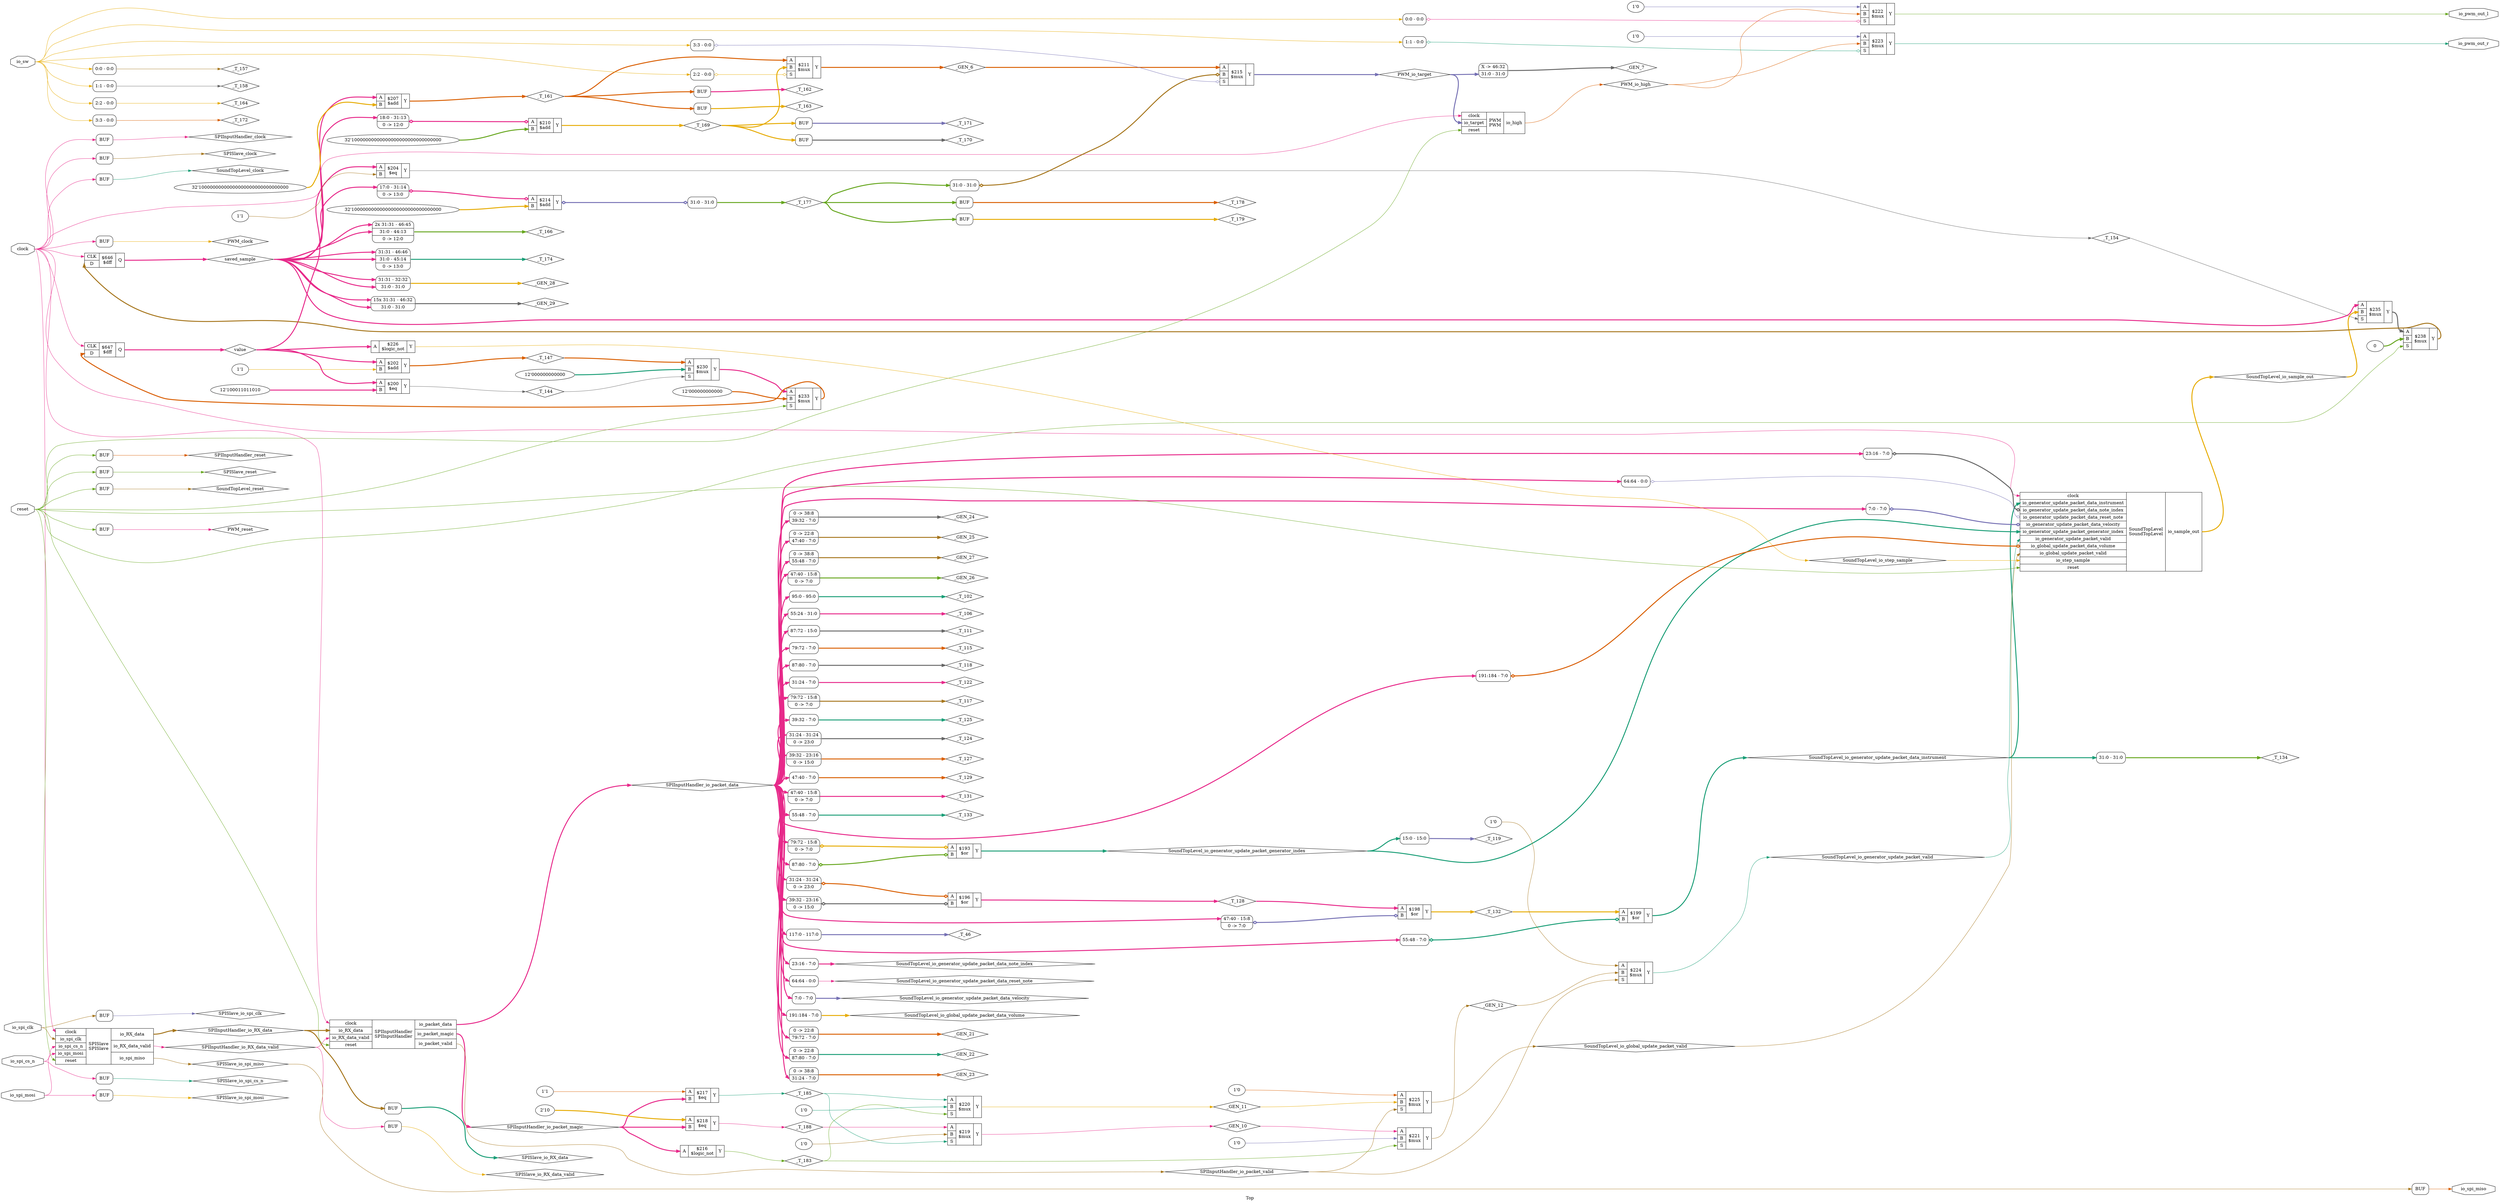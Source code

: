 digraph "Top" {
label="Top";
rankdir="LR";
remincross=true;
n5 [ shape=diamond, label="PWM_clock", color="black", fontcolor="black" ];
n6 [ shape=diamond, label="PWM_io_high", color="black", fontcolor="black" ];
n7 [ shape=diamond, label="PWM_io_target", color="black", fontcolor="black" ];
n8 [ shape=diamond, label="PWM_reset", color="black", fontcolor="black" ];
n9 [ shape=diamond, label="SPIInputHandler_clock", color="black", fontcolor="black" ];
n10 [ shape=diamond, label="SPIInputHandler_io_RX_data", color="black", fontcolor="black" ];
n11 [ shape=diamond, label="SPIInputHandler_io_RX_data_valid", color="black", fontcolor="black" ];
n12 [ shape=diamond, label="SPIInputHandler_io_packet_data", color="black", fontcolor="black" ];
n13 [ shape=diamond, label="SPIInputHandler_io_packet_magic", color="black", fontcolor="black" ];
n14 [ shape=diamond, label="SPIInputHandler_io_packet_valid", color="black", fontcolor="black" ];
n15 [ shape=diamond, label="SPIInputHandler_reset", color="black", fontcolor="black" ];
n16 [ shape=diamond, label="SPISlave_clock", color="black", fontcolor="black" ];
n17 [ shape=diamond, label="SPISlave_io_RX_data", color="black", fontcolor="black" ];
n18 [ shape=diamond, label="SPISlave_io_RX_data_valid", color="black", fontcolor="black" ];
n19 [ shape=diamond, label="SPISlave_io_spi_clk", color="black", fontcolor="black" ];
n20 [ shape=diamond, label="SPISlave_io_spi_cs_n", color="black", fontcolor="black" ];
n21 [ shape=diamond, label="SPISlave_io_spi_miso", color="black", fontcolor="black" ];
n22 [ shape=diamond, label="SPISlave_io_spi_mosi", color="black", fontcolor="black" ];
n23 [ shape=diamond, label="SPISlave_reset", color="black", fontcolor="black" ];
n24 [ shape=diamond, label="SoundTopLevel_clock", color="black", fontcolor="black" ];
n25 [ shape=diamond, label="SoundTopLevel_io_generator_update_packet_data_instrument", color="black", fontcolor="black" ];
n26 [ shape=diamond, label="SoundTopLevel_io_generator_update_packet_data_note_index", color="black", fontcolor="black" ];
n27 [ shape=diamond, label="SoundTopLevel_io_generator_update_packet_data_reset_note", color="black", fontcolor="black" ];
n28 [ shape=diamond, label="SoundTopLevel_io_generator_update_packet_data_velocity", color="black", fontcolor="black" ];
n29 [ shape=diamond, label="SoundTopLevel_io_generator_update_packet_generator_index", color="black", fontcolor="black" ];
n30 [ shape=diamond, label="SoundTopLevel_io_generator_update_packet_valid", color="black", fontcolor="black" ];
n31 [ shape=diamond, label="SoundTopLevel_io_global_update_packet_data_volume", color="black", fontcolor="black" ];
n32 [ shape=diamond, label="SoundTopLevel_io_global_update_packet_valid", color="black", fontcolor="black" ];
n33 [ shape=diamond, label="SoundTopLevel_io_sample_out", color="black", fontcolor="black" ];
n34 [ shape=diamond, label="SoundTopLevel_io_step_sample", color="black", fontcolor="black" ];
n35 [ shape=diamond, label="SoundTopLevel_reset", color="black", fontcolor="black" ];
n36 [ shape=diamond, label="_GEN_10", color="black", fontcolor="black" ];
n37 [ shape=diamond, label="_GEN_11", color="black", fontcolor="black" ];
n38 [ shape=diamond, label="_GEN_12", color="black", fontcolor="black" ];
n39 [ shape=diamond, label="_GEN_21", color="black", fontcolor="black" ];
n40 [ shape=diamond, label="_GEN_22", color="black", fontcolor="black" ];
n41 [ shape=diamond, label="_GEN_23", color="black", fontcolor="black" ];
n42 [ shape=diamond, label="_GEN_24", color="black", fontcolor="black" ];
n43 [ shape=diamond, label="_GEN_25", color="black", fontcolor="black" ];
n44 [ shape=diamond, label="_GEN_26", color="black", fontcolor="black" ];
n45 [ shape=diamond, label="_GEN_27", color="black", fontcolor="black" ];
n46 [ shape=diamond, label="_GEN_28", color="black", fontcolor="black" ];
n47 [ shape=diamond, label="_GEN_29", color="black", fontcolor="black" ];
n48 [ shape=diamond, label="_GEN_6", color="black", fontcolor="black" ];
n49 [ shape=diamond, label="_GEN_7", color="black", fontcolor="black" ];
n50 [ shape=diamond, label="_T_102", color="black", fontcolor="black" ];
n51 [ shape=diamond, label="_T_106", color="black", fontcolor="black" ];
n52 [ shape=diamond, label="_T_111", color="black", fontcolor="black" ];
n53 [ shape=diamond, label="_T_115", color="black", fontcolor="black" ];
n54 [ shape=diamond, label="_T_117", color="black", fontcolor="black" ];
n55 [ shape=diamond, label="_T_118", color="black", fontcolor="black" ];
n56 [ shape=diamond, label="_T_119", color="black", fontcolor="black" ];
n57 [ shape=diamond, label="_T_122", color="black", fontcolor="black" ];
n58 [ shape=diamond, label="_T_124", color="black", fontcolor="black" ];
n59 [ shape=diamond, label="_T_125", color="black", fontcolor="black" ];
n60 [ shape=diamond, label="_T_127", color="black", fontcolor="black" ];
n61 [ shape=diamond, label="_T_128", color="black", fontcolor="black" ];
n62 [ shape=diamond, label="_T_129", color="black", fontcolor="black" ];
n63 [ shape=diamond, label="_T_131", color="black", fontcolor="black" ];
n64 [ shape=diamond, label="_T_132", color="black", fontcolor="black" ];
n65 [ shape=diamond, label="_T_133", color="black", fontcolor="black" ];
n66 [ shape=diamond, label="_T_134", color="black", fontcolor="black" ];
n67 [ shape=diamond, label="_T_144", color="black", fontcolor="black" ];
n68 [ shape=diamond, label="_T_147", color="black", fontcolor="black" ];
n69 [ shape=diamond, label="_T_154", color="black", fontcolor="black" ];
n70 [ shape=diamond, label="_T_157", color="black", fontcolor="black" ];
n71 [ shape=diamond, label="_T_158", color="black", fontcolor="black" ];
n72 [ shape=diamond, label="_T_161", color="black", fontcolor="black" ];
n73 [ shape=diamond, label="_T_162", color="black", fontcolor="black" ];
n74 [ shape=diamond, label="_T_163", color="black", fontcolor="black" ];
n75 [ shape=diamond, label="_T_164", color="black", fontcolor="black" ];
n76 [ shape=diamond, label="_T_166", color="black", fontcolor="black" ];
n77 [ shape=diamond, label="_T_169", color="black", fontcolor="black" ];
n78 [ shape=diamond, label="_T_170", color="black", fontcolor="black" ];
n79 [ shape=diamond, label="_T_171", color="black", fontcolor="black" ];
n80 [ shape=diamond, label="_T_172", color="black", fontcolor="black" ];
n81 [ shape=diamond, label="_T_174", color="black", fontcolor="black" ];
n82 [ shape=diamond, label="_T_177", color="black", fontcolor="black" ];
n83 [ shape=diamond, label="_T_178", color="black", fontcolor="black" ];
n84 [ shape=diamond, label="_T_179", color="black", fontcolor="black" ];
n85 [ shape=diamond, label="_T_183", color="black", fontcolor="black" ];
n86 [ shape=diamond, label="_T_185", color="black", fontcolor="black" ];
n87 [ shape=diamond, label="_T_188", color="black", fontcolor="black" ];
n88 [ shape=diamond, label="_T_46", color="black", fontcolor="black" ];
n89 [ shape=octagon, label="clock", color="black", fontcolor="black" ];
n90 [ shape=octagon, label="io_pwm_out_l", color="black", fontcolor="black" ];
n91 [ shape=octagon, label="io_pwm_out_r", color="black", fontcolor="black" ];
n92 [ shape=octagon, label="io_spi_clk", color="black", fontcolor="black" ];
n93 [ shape=octagon, label="io_spi_cs_n", color="black", fontcolor="black" ];
n94 [ shape=octagon, label="io_spi_miso", color="black", fontcolor="black" ];
n95 [ shape=octagon, label="io_spi_mosi", color="black", fontcolor="black" ];
n96 [ shape=octagon, label="io_sw", color="black", fontcolor="black" ];
n97 [ shape=octagon, label="reset", color="black", fontcolor="black" ];
n98 [ shape=diamond, label="saved_sample", color="black", fontcolor="black" ];
n99 [ shape=diamond, label="value", color="black", fontcolor="black" ];
{ rank="source"; n89; n92; n93; n95; n96; n97;}
{ rank="sink"; n90; n91; n94;}
v0 [ label="1'1" ];
c103 [ shape=record, label="{{<p100> A|<p101> B}|$202\n$add|{<p102> Y}}" ];
v1 [ label="32'10000000000000000000000000000000" ];
c104 [ shape=record, label="{{<p100> A|<p101> B}|$207\n$add|{<p102> Y}}" ];
v3 [ label="32'10000000000000000000000000000000" ];
c105 [ shape=record, label="{{<p100> A|<p101> B}|$210\n$add|{<p102> Y}}" ];
x2 [ shape=record, style=rounded, label="<s1> 18:0 - 31:13 |0 -&gt; 12:0 " ];
x2:e -> c105:p100:w [arrowhead=odiamond, arrowtail=odiamond, dir=both, colorscheme="dark28", color="4", fontcolor="4", style="setlinewidth(3)", label=""];
v5 [ label="32'10000000000000000000000000000000" ];
c106 [ shape=record, label="{{<p100> A|<p101> B}|$214\n$add|{<p102> Y}}" ];
x4 [ shape=record, style=rounded, label="<s1> 17:0 - 31:14 |0 -&gt; 13:0 " ];
x4:e -> c106:p100:w [arrowhead=odiamond, arrowtail=odiamond, dir=both, colorscheme="dark28", color="4", fontcolor="4", style="setlinewidth(3)", label=""];
x6 [ shape=record, style=rounded, label="<s0> 31:0 - 31:0 " ];
c106:p102:e -> x6:w [arrowhead=odiamond, arrowtail=odiamond, dir=both, colorscheme="dark28", color="3", fontcolor="3", style="setlinewidth(3)", label=""];
v7 [ label="12'100011011010" ];
c107 [ shape=record, label="{{<p100> A|<p101> B}|$200\n$eq|{<p102> Y}}" ];
v8 [ label="1'1" ];
c108 [ shape=record, label="{{<p100> A|<p101> B}|$204\n$eq|{<p102> Y}}" ];
c109 [ shape=record, label="{{<p100> A}|$216\n$logic_not|{<p102> Y}}" ];
v9 [ label="1'1" ];
c110 [ shape=record, label="{{<p100> A|<p101> B}|$217\n$eq|{<p102> Y}}" ];
v10 [ label="2'10" ];
c111 [ shape=record, label="{{<p100> A|<p101> B}|$218\n$eq|{<p102> Y}}" ];
c112 [ shape=record, label="{{<p100> A}|$226\n$logic_not|{<p102> Y}}" ];
c113 [ shape=record, label="{{<p100> A|<p101> B}|$193\n$or|{<p102> Y}}" ];
x11 [ shape=record, style=rounded, label="<s1> 79:72 - 15:8 |0 -&gt; 7:0 " ];
x11:e -> c113:p100:w [arrowhead=odiamond, arrowtail=odiamond, dir=both, colorscheme="dark28", color="6", fontcolor="6", style="setlinewidth(3)", label=""];
x12 [ shape=record, style=rounded, label="<s0> 87:80 - 7:0 " ];
x12:e -> c113:p101:w [arrowhead=odiamond, arrowtail=odiamond, dir=both, colorscheme="dark28", color="5", fontcolor="5", style="setlinewidth(3)", label=""];
c114 [ shape=record, label="{{<p100> A|<p101> B}|$196\n$or|{<p102> Y}}" ];
x13 [ shape=record, style=rounded, label="<s1> 31:24 - 31:24 |0 -&gt; 23:0 " ];
x13:e -> c114:p100:w [arrowhead=odiamond, arrowtail=odiamond, dir=both, colorscheme="dark28", color="2", fontcolor="2", style="setlinewidth(3)", label=""];
x14 [ shape=record, style=rounded, label="<s1> 39:32 - 23:16 |0 -&gt; 15:0 " ];
x14:e -> c114:p101:w [arrowhead=odiamond, arrowtail=odiamond, dir=both, colorscheme="dark28", color="8", fontcolor="8", style="setlinewidth(3)", label=""];
c115 [ shape=record, label="{{<p100> A|<p101> B}|$198\n$or|{<p102> Y}}" ];
x15 [ shape=record, style=rounded, label="<s1> 47:40 - 15:8 |0 -&gt; 7:0 " ];
x15:e -> c115:p101:w [arrowhead=odiamond, arrowtail=odiamond, dir=both, colorscheme="dark28", color="3", fontcolor="3", style="setlinewidth(3)", label=""];
c116 [ shape=record, label="{{<p100> A|<p101> B}|$199\n$or|{<p102> Y}}" ];
x16 [ shape=record, style=rounded, label="<s0> 55:48 - 7:0 " ];
x16:e -> c116:p101:w [arrowhead=odiamond, arrowtail=odiamond, dir=both, colorscheme="dark28", color="1", fontcolor="1", style="setlinewidth(3)", label=""];
c120 [ shape=record, label="{{<p117> CLK|<p118> D}|$646\n$dff|{<p119> Q}}" ];
c121 [ shape=record, label="{{<p117> CLK|<p118> D}|$647\n$dff|{<p119> Q}}" ];
v17 [ label="12'000000000000" ];
c123 [ shape=record, label="{{<p100> A|<p101> B|<p122> S}|$230\n$mux|{<p102> Y}}" ];
v18 [ label="12'000000000000" ];
c124 [ shape=record, label="{{<p100> A|<p101> B|<p122> S}|$233\n$mux|{<p102> Y}}" ];
c125 [ shape=record, label="{{<p100> A|<p101> B|<p122> S}|$235\n$mux|{<p102> Y}}" ];
v19 [ label="0" ];
c126 [ shape=record, label="{{<p100> A|<p101> B|<p122> S}|$238\n$mux|{<p102> Y}}" ];
c127 [ shape=record, label="{{<p100> A|<p101> B|<p122> S}|$211\n$mux|{<p102> Y}}" ];
x20 [ shape=record, style=rounded, label="<s0> 2:2 - 0:0 " ];
x20:e -> c127:p122:w [arrowhead=odiamond, arrowtail=odiamond, dir=both, colorscheme="dark28", color="6", fontcolor="6", label=""];
c128 [ shape=record, label="{{<p100> A|<p101> B|<p122> S}|$215\n$mux|{<p102> Y}}" ];
x21 [ shape=record, style=rounded, label="<s0> 31:0 - 31:0 " ];
x21:e -> c128:p101:w [arrowhead=odiamond, arrowtail=odiamond, dir=both, colorscheme="dark28", color="7", fontcolor="7", style="setlinewidth(3)", label=""];
x22 [ shape=record, style=rounded, label="<s0> 3:3 - 0:0 " ];
x22:e -> c128:p122:w [arrowhead=odiamond, arrowtail=odiamond, dir=both, colorscheme="dark28", color="3", fontcolor="3", label=""];
v23 [ label="1'0" ];
c129 [ shape=record, label="{{<p100> A|<p101> B|<p122> S}|$219\n$mux|{<p102> Y}}" ];
v24 [ label="1'0" ];
c130 [ shape=record, label="{{<p100> A|<p101> B|<p122> S}|$220\n$mux|{<p102> Y}}" ];
v25 [ label="1'0" ];
c131 [ shape=record, label="{{<p100> A|<p101> B|<p122> S}|$221\n$mux|{<p102> Y}}" ];
v26 [ label="1'0" ];
c132 [ shape=record, label="{{<p100> A|<p101> B|<p122> S}|$222\n$mux|{<p102> Y}}" ];
x27 [ shape=record, style=rounded, label="<s0> 0:0 - 0:0 " ];
x27:e -> c132:p122:w [arrowhead=odiamond, arrowtail=odiamond, dir=both, colorscheme="dark28", color="4", fontcolor="4", label=""];
v28 [ label="1'0" ];
c133 [ shape=record, label="{{<p100> A|<p101> B|<p122> S}|$223\n$mux|{<p102> Y}}" ];
x29 [ shape=record, style=rounded, label="<s0> 1:1 - 0:0 " ];
x29:e -> c133:p122:w [arrowhead=odiamond, arrowtail=odiamond, dir=both, colorscheme="dark28", color="1", fontcolor="1", label=""];
v30 [ label="1'0" ];
c134 [ shape=record, label="{{<p100> A|<p101> B|<p122> S}|$224\n$mux|{<p102> Y}}" ];
v31 [ label="1'0" ];
c135 [ shape=record, label="{{<p100> A|<p101> B|<p122> S}|$225\n$mux|{<p102> Y}}" ];
c138 [ shape=record, label="{{<p89> clock|<p136> io_target|<p97> reset}|PWM\nPWM|{<p137> io_high}}" ];
c144 [ shape=record, label="{{<p89> clock|<p139> io_RX_data|<p140> io_RX_data_valid|<p97> reset}|SPIInputHandler\nSPIInputHandler|{<p141> io_packet_data|<p142> io_packet_magic|<p143> io_packet_valid}}" ];
c145 [ shape=record, label="{{<p89> clock|<p92> io_spi_clk|<p93> io_spi_cs_n|<p95> io_spi_mosi|<p97> reset}|SPISlave\nSPISlave|{<p139> io_RX_data|<p140> io_RX_data_valid|<p94> io_spi_miso}}" ];
c156 [ shape=record, label="{{<p89> clock|<p146> io_generator_update_packet_data_instrument|<p147> io_generator_update_packet_data_note_index|<p148> io_generator_update_packet_data_reset_note|<p149> io_generator_update_packet_data_velocity|<p150> io_generator_update_packet_generator_index|<p151> io_generator_update_packet_valid|<p152> io_global_update_packet_data_volume|<p153> io_global_update_packet_valid|<p154> io_step_sample|<p97> reset}|SoundTopLevel\nSoundTopLevel|{<p155> io_sample_out}}" ];
x32 [ shape=record, style=rounded, label="<s0> 23:16 - 7:0 " ];
x32:e -> c156:p147:w [arrowhead=odiamond, arrowtail=odiamond, dir=both, colorscheme="dark28", color="8", fontcolor="8", style="setlinewidth(3)", label=""];
x33 [ shape=record, style=rounded, label="<s0> 64:64 - 0:0 " ];
x33:e -> c156:p148:w [arrowhead=odiamond, arrowtail=odiamond, dir=both, colorscheme="dark28", color="3", fontcolor="3", label=""];
x34 [ shape=record, style=rounded, label="<s0> 7:0 - 7:0 " ];
x34:e -> c156:p149:w [arrowhead=odiamond, arrowtail=odiamond, dir=both, colorscheme="dark28", color="3", fontcolor="3", style="setlinewidth(3)", label=""];
x35 [ shape=record, style=rounded, label="<s0> 191:184 - 7:0 " ];
x35:e -> c156:p152:w [arrowhead=odiamond, arrowtail=odiamond, dir=both, colorscheme="dark28", color="2", fontcolor="2", style="setlinewidth(3)", label=""];
x36 [ shape=record, style=rounded, label="<s0> 117:0 - 117:0 " ];
x37 [shape=box, style=rounded, label="BUF"];
x38 [shape=box, style=rounded, label="BUF"];
x39 [shape=box, style=rounded, label="BUF"];
x40 [shape=box, style=rounded, label="BUF"];
x41 [shape=box, style=rounded, label="BUF"];
x42 [shape=box, style=rounded, label="BUF"];
x43 [shape=box, style=rounded, label="BUF"];
x44 [shape=box, style=rounded, label="BUF"];
x45 [shape=box, style=rounded, label="BUF"];
x46 [shape=box, style=rounded, label="BUF"];
x47 [shape=box, style=rounded, label="BUF"];
x48 [shape=box, style=rounded, label="BUF"];
x49 [ shape=record, style=rounded, label="<s0> 23:16 - 7:0 " ];
x50 [ shape=record, style=rounded, label="<s0> 64:64 - 0:0 " ];
x51 [ shape=record, style=rounded, label="<s0> 7:0 - 7:0 " ];
x52 [ shape=record, style=rounded, label="<s0> 191:184 - 7:0 " ];
x53 [shape=box, style=rounded, label="BUF"];
x54 [ shape=record, style=rounded, label="0 -&gt; 22:8 |<s0> 79:72 - 7:0 " ];
x55 [ shape=record, style=rounded, label="0 -&gt; 22:8 |<s0> 87:80 - 7:0 " ];
x56 [ shape=record, style=rounded, label="0 -&gt; 38:8 |<s0> 31:24 - 7:0 " ];
x57 [ shape=record, style=rounded, label="0 -&gt; 38:8 |<s0> 39:32 - 7:0 " ];
x58 [ shape=record, style=rounded, label="0 -&gt; 22:8 |<s0> 47:40 - 7:0 " ];
x59 [ shape=record, style=rounded, label="0 -&gt; 38:8 |<s0> 55:48 - 7:0 " ];
x60 [ shape=record, style=rounded, label="<s1> 31:31 - 32:32 |<s0> 31:0 - 31:0 " ];
x61 [ shape=record, style=rounded, label="<s15> 15x 31:31 - 46:32 |<s0> 31:0 - 31:0 " ];
x62 [ shape=record, style=rounded, label="<s1> 47:40 - 15:8 |0 -&gt; 7:0 " ];
x63 [ shape=record, style=rounded, label="X -&gt; 46:32 |<s0> 31:0 - 31:0 " ];
x64 [ shape=record, style=rounded, label="<s0> 95:0 - 95:0 " ];
x65 [ shape=record, style=rounded, label="<s0> 55:24 - 31:0 " ];
x66 [ shape=record, style=rounded, label="<s0> 87:72 - 15:0 " ];
x67 [ shape=record, style=rounded, label="<s0> 79:72 - 7:0 " ];
x68 [ shape=record, style=rounded, label="<s0> 87:80 - 7:0 " ];
x69 [ shape=record, style=rounded, label="<s0> 15:0 - 15:0 " ];
x70 [ shape=record, style=rounded, label="<s0> 31:24 - 7:0 " ];
x71 [ shape=record, style=rounded, label="<s1> 79:72 - 15:8 |0 -&gt; 7:0 " ];
x72 [ shape=record, style=rounded, label="<s0> 39:32 - 7:0 " ];
x73 [ shape=record, style=rounded, label="<s1> 31:24 - 31:24 |0 -&gt; 23:0 " ];
x74 [ shape=record, style=rounded, label="<s1> 39:32 - 23:16 |0 -&gt; 15:0 " ];
x75 [ shape=record, style=rounded, label="<s0> 47:40 - 7:0 " ];
x76 [ shape=record, style=rounded, label="<s1> 47:40 - 15:8 |0 -&gt; 7:0 " ];
x77 [ shape=record, style=rounded, label="<s0> 55:48 - 7:0 " ];
x78 [ shape=record, style=rounded, label="<s0> 31:0 - 31:0 " ];
x79 [ shape=record, style=rounded, label="<s0> 0:0 - 0:0 " ];
x80 [ shape=record, style=rounded, label="<s0> 1:1 - 0:0 " ];
x81 [shape=box, style=rounded, label="BUF"];
x82 [ shape=record, style=rounded, label="<s0> 2:2 - 0:0 " ];
x83 [ shape=record, style=rounded, label="<s3> 2x 31:31 - 46:45 |<s1> 31:0 - 44:13 |0 -&gt; 12:0 " ];
x84 [shape=box, style=rounded, label="BUF"];
x85 [shape=box, style=rounded, label="BUF"];
x86 [ shape=record, style=rounded, label="<s0> 3:3 - 0:0 " ];
x87 [ shape=record, style=rounded, label="<s2> 31:31 - 46:46 |<s1> 31:0 - 45:14 |0 -&gt; 13:0 " ];
x88 [shape=box, style=rounded, label="BUF"];
x89 [shape=box, style=rounded, label="BUF"];
x90 [shape=box, style=rounded, label="BUF"];
x91 [shape=box, style=rounded, label="BUF"];
c126:p102:e -> c120:p118:w [colorscheme="dark28", color="7", fontcolor="7", style="setlinewidth(3)", label=""];
c145:p139:e -> n10:w [colorscheme="dark28", color="7", fontcolor="7", style="setlinewidth(3)", label=""];
n10:e -> c144:p139:w [colorscheme="dark28", color="7", fontcolor="7", style="setlinewidth(3)", label=""];
n10:e -> x42:w:w [colorscheme="dark28", color="7", fontcolor="7", style="setlinewidth(3)", label=""];
c145:p140:e -> n11:w [colorscheme="dark28", color="4", fontcolor="4", label=""];
n11:e -> c144:p140:w [colorscheme="dark28", color="4", fontcolor="4", label=""];
n11:e -> x43:w:w [colorscheme="dark28", color="4", fontcolor="4", label=""];
c144:p141:e -> n12:w [colorscheme="dark28", color="4", fontcolor="4", style="setlinewidth(3)", label=""];
n12:e -> x11:s1:w [colorscheme="dark28", color="4", fontcolor="4", style="setlinewidth(3)", label=""];
n12:e -> x12:s0:w [colorscheme="dark28", color="4", fontcolor="4", style="setlinewidth(3)", label=""];
n12:e -> x13:s1:w [colorscheme="dark28", color="4", fontcolor="4", style="setlinewidth(3)", label=""];
n12:e -> x14:s1:w [colorscheme="dark28", color="4", fontcolor="4", style="setlinewidth(3)", label=""];
n12:e -> x15:s1:w [colorscheme="dark28", color="4", fontcolor="4", style="setlinewidth(3)", label=""];
n12:e -> x16:s0:w [colorscheme="dark28", color="4", fontcolor="4", style="setlinewidth(3)", label=""];
n12:e -> x32:s0:w [colorscheme="dark28", color="4", fontcolor="4", style="setlinewidth(3)", label=""];
n12:e -> x33:s0:w [colorscheme="dark28", color="4", fontcolor="4", style="setlinewidth(3)", label=""];
n12:e -> x34:s0:w [colorscheme="dark28", color="4", fontcolor="4", style="setlinewidth(3)", label=""];
n12:e -> x35:s0:w [colorscheme="dark28", color="4", fontcolor="4", style="setlinewidth(3)", label=""];
n12:e -> x36:s0:w [colorscheme="dark28", color="4", fontcolor="4", style="setlinewidth(3)", label=""];
n12:e -> x49:s0:w [colorscheme="dark28", color="4", fontcolor="4", style="setlinewidth(3)", label=""];
n12:e -> x50:s0:w [colorscheme="dark28", color="4", fontcolor="4", style="setlinewidth(3)", label=""];
n12:e -> x51:s0:w [colorscheme="dark28", color="4", fontcolor="4", style="setlinewidth(3)", label=""];
n12:e -> x52:s0:w [colorscheme="dark28", color="4", fontcolor="4", style="setlinewidth(3)", label=""];
n12:e -> x54:s0:w [colorscheme="dark28", color="4", fontcolor="4", style="setlinewidth(3)", label=""];
n12:e -> x55:s0:w [colorscheme="dark28", color="4", fontcolor="4", style="setlinewidth(3)", label=""];
n12:e -> x56:s0:w [colorscheme="dark28", color="4", fontcolor="4", style="setlinewidth(3)", label=""];
n12:e -> x57:s0:w [colorscheme="dark28", color="4", fontcolor="4", style="setlinewidth(3)", label=""];
n12:e -> x58:s0:w [colorscheme="dark28", color="4", fontcolor="4", style="setlinewidth(3)", label=""];
n12:e -> x59:s0:w [colorscheme="dark28", color="4", fontcolor="4", style="setlinewidth(3)", label=""];
n12:e -> x62:s1:w [colorscheme="dark28", color="4", fontcolor="4", style="setlinewidth(3)", label=""];
n12:e -> x64:s0:w [colorscheme="dark28", color="4", fontcolor="4", style="setlinewidth(3)", label=""];
n12:e -> x65:s0:w [colorscheme="dark28", color="4", fontcolor="4", style="setlinewidth(3)", label=""];
n12:e -> x66:s0:w [colorscheme="dark28", color="4", fontcolor="4", style="setlinewidth(3)", label=""];
n12:e -> x67:s0:w [colorscheme="dark28", color="4", fontcolor="4", style="setlinewidth(3)", label=""];
n12:e -> x68:s0:w [colorscheme="dark28", color="4", fontcolor="4", style="setlinewidth(3)", label=""];
n12:e -> x70:s0:w [colorscheme="dark28", color="4", fontcolor="4", style="setlinewidth(3)", label=""];
n12:e -> x71:s1:w [colorscheme="dark28", color="4", fontcolor="4", style="setlinewidth(3)", label=""];
n12:e -> x72:s0:w [colorscheme="dark28", color="4", fontcolor="4", style="setlinewidth(3)", label=""];
n12:e -> x73:s1:w [colorscheme="dark28", color="4", fontcolor="4", style="setlinewidth(3)", label=""];
n12:e -> x74:s1:w [colorscheme="dark28", color="4", fontcolor="4", style="setlinewidth(3)", label=""];
n12:e -> x75:s0:w [colorscheme="dark28", color="4", fontcolor="4", style="setlinewidth(3)", label=""];
n12:e -> x76:s1:w [colorscheme="dark28", color="4", fontcolor="4", style="setlinewidth(3)", label=""];
n12:e -> x77:s0:w [colorscheme="dark28", color="4", fontcolor="4", style="setlinewidth(3)", label=""];
c144:p142:e -> n13:w [colorscheme="dark28", color="4", fontcolor="4", style="setlinewidth(3)", label=""];
n13:e -> c109:p100:w [colorscheme="dark28", color="4", fontcolor="4", style="setlinewidth(3)", label=""];
n13:e -> c110:p101:w [colorscheme="dark28", color="4", fontcolor="4", style="setlinewidth(3)", label=""];
n13:e -> c111:p101:w [colorscheme="dark28", color="4", fontcolor="4", style="setlinewidth(3)", label=""];
c144:p143:e -> n14:w [colorscheme="dark28", color="7", fontcolor="7", label=""];
n14:e -> c134:p122:w [colorscheme="dark28", color="7", fontcolor="7", label=""];
n14:e -> c135:p122:w [colorscheme="dark28", color="7", fontcolor="7", label=""];
x40:e:e -> n15:w [colorscheme="dark28", color="2", fontcolor="2", label=""];
x41:e:e -> n16:w [colorscheme="dark28", color="7", fontcolor="7", label=""];
x42:e:e -> n17:w [colorscheme="dark28", color="1", fontcolor="1", style="setlinewidth(3)", label=""];
x43:e:e -> n18:w [colorscheme="dark28", color="6", fontcolor="6", label=""];
x44:e:e -> n19:w [colorscheme="dark28", color="3", fontcolor="3", label=""];
c124:p102:e -> c121:p118:w [colorscheme="dark28", color="2", fontcolor="2", style="setlinewidth(3)", label=""];
x45:e:e -> n20:w [colorscheme="dark28", color="1", fontcolor="1", label=""];
c145:p94:e -> n21:w [colorscheme="dark28", color="7", fontcolor="7", label=""];
n21:e -> x91:w:w [colorscheme="dark28", color="7", fontcolor="7", label=""];
x46:e:e -> n22:w [colorscheme="dark28", color="6", fontcolor="6", label=""];
x47:e:e -> n23:w [colorscheme="dark28", color="5", fontcolor="5", label=""];
x48:e:e -> n24:w [colorscheme="dark28", color="1", fontcolor="1", label=""];
c116:p102:e -> n25:w [colorscheme="dark28", color="1", fontcolor="1", style="setlinewidth(3)", label=""];
n25:e -> c156:p146:w [colorscheme="dark28", color="1", fontcolor="1", style="setlinewidth(3)", label=""];
n25:e -> x78:w [colorscheme="dark28", color="1", fontcolor="1", style="setlinewidth(3)", label=""];
x49:e -> n26:w [colorscheme="dark28", color="4", fontcolor="4", style="setlinewidth(3)", label=""];
x50:e -> n27:w [colorscheme="dark28", color="4", fontcolor="4", label=""];
x51:e -> n28:w [colorscheme="dark28", color="3", fontcolor="3", style="setlinewidth(3)", label=""];
c113:p102:e -> n29:w [colorscheme="dark28", color="1", fontcolor="1", style="setlinewidth(3)", label=""];
n29:e -> c156:p150:w [colorscheme="dark28", color="1", fontcolor="1", style="setlinewidth(3)", label=""];
n29:e -> x69:w [colorscheme="dark28", color="1", fontcolor="1", style="setlinewidth(3)", label=""];
c123:p102:e -> c124:p100:w [colorscheme="dark28", color="4", fontcolor="4", style="setlinewidth(3)", label=""];
c134:p102:e -> n30:w [colorscheme="dark28", color="1", fontcolor="1", label=""];
n30:e -> c156:p151:w [colorscheme="dark28", color="1", fontcolor="1", label=""];
x52:e -> n31:w [colorscheme="dark28", color="6", fontcolor="6", style="setlinewidth(3)", label=""];
c135:p102:e -> n32:w [colorscheme="dark28", color="7", fontcolor="7", label=""];
n32:e -> c156:p153:w [colorscheme="dark28", color="7", fontcolor="7", label=""];
c156:p155:e -> n33:w [colorscheme="dark28", color="6", fontcolor="6", style="setlinewidth(3)", label=""];
n33:e -> c125:p101:w [colorscheme="dark28", color="6", fontcolor="6", style="setlinewidth(3)", label=""];
c112:p102:e -> n34:w [colorscheme="dark28", color="6", fontcolor="6", label=""];
n34:e -> c156:p154:w [colorscheme="dark28", color="6", fontcolor="6", label=""];
x53:e:e -> n35:w [colorscheme="dark28", color="7", fontcolor="7", label=""];
c129:p102:e -> n36:w [colorscheme="dark28", color="4", fontcolor="4", label=""];
n36:e -> c131:p100:w [colorscheme="dark28", color="4", fontcolor="4", label=""];
c130:p102:e -> n37:w [colorscheme="dark28", color="6", fontcolor="6", label=""];
n37:e -> c135:p101:w [colorscheme="dark28", color="6", fontcolor="6", label=""];
c131:p102:e -> n38:w [colorscheme="dark28", color="7", fontcolor="7", label=""];
n38:e -> c134:p101:w [colorscheme="dark28", color="7", fontcolor="7", label=""];
x54:e -> n39:w [colorscheme="dark28", color="2", fontcolor="2", style="setlinewidth(3)", label=""];
c125:p102:e -> c126:p100:w [colorscheme="dark28", color="8", fontcolor="8", style="setlinewidth(3)", label=""];
x55:e -> n40:w [colorscheme="dark28", color="1", fontcolor="1", style="setlinewidth(3)", label=""];
x56:e -> n41:w [colorscheme="dark28", color="2", fontcolor="2", style="setlinewidth(3)", label=""];
x57:e -> n42:w [colorscheme="dark28", color="8", fontcolor="8", style="setlinewidth(3)", label=""];
x58:e -> n43:w [colorscheme="dark28", color="7", fontcolor="7", style="setlinewidth(3)", label=""];
x62:e -> n44:w [colorscheme="dark28", color="5", fontcolor="5", style="setlinewidth(3)", label=""];
x59:e -> n45:w [colorscheme="dark28", color="7", fontcolor="7", style="setlinewidth(3)", label=""];
x60:e -> n46:w [colorscheme="dark28", color="6", fontcolor="6", style="setlinewidth(3)", label=""];
x61:e -> n47:w [colorscheme="dark28", color="8", fontcolor="8", style="setlinewidth(3)", label=""];
c127:p102:e -> n48:w [colorscheme="dark28", color="2", fontcolor="2", style="setlinewidth(3)", label=""];
n48:e -> c128:p100:w [colorscheme="dark28", color="2", fontcolor="2", style="setlinewidth(3)", label=""];
x63:e -> n49:w [colorscheme="dark28", color="8", fontcolor="8", style="setlinewidth(3)", label=""];
x37:e:e -> n5:w [colorscheme="dark28", color="6", fontcolor="6", label=""];
x64:e -> n50:w [colorscheme="dark28", color="1", fontcolor="1", style="setlinewidth(3)", label=""];
x65:e -> n51:w [colorscheme="dark28", color="4", fontcolor="4", style="setlinewidth(3)", label=""];
x66:e -> n52:w [colorscheme="dark28", color="8", fontcolor="8", style="setlinewidth(3)", label=""];
x67:e -> n53:w [colorscheme="dark28", color="2", fontcolor="2", style="setlinewidth(3)", label=""];
x71:e -> n54:w [colorscheme="dark28", color="7", fontcolor="7", style="setlinewidth(3)", label=""];
x68:e -> n55:w [colorscheme="dark28", color="8", fontcolor="8", style="setlinewidth(3)", label=""];
x69:s0:e -> n56:w [colorscheme="dark28", color="3", fontcolor="3", style="setlinewidth(3)", label=""];
x70:e -> n57:w [colorscheme="dark28", color="4", fontcolor="4", style="setlinewidth(3)", label=""];
x73:e -> n58:w [colorscheme="dark28", color="8", fontcolor="8", style="setlinewidth(3)", label=""];
x72:e -> n59:w [colorscheme="dark28", color="1", fontcolor="1", style="setlinewidth(3)", label=""];
c138:p137:e -> n6:w [colorscheme="dark28", color="2", fontcolor="2", label=""];
n6:e -> c132:p101:w [colorscheme="dark28", color="2", fontcolor="2", label=""];
n6:e -> c133:p101:w [colorscheme="dark28", color="2", fontcolor="2", label=""];
x74:e -> n60:w [colorscheme="dark28", color="2", fontcolor="2", style="setlinewidth(3)", label=""];
c114:p102:e -> n61:w [colorscheme="dark28", color="4", fontcolor="4", style="setlinewidth(3)", label=""];
n61:e -> c115:p100:w [colorscheme="dark28", color="4", fontcolor="4", style="setlinewidth(3)", label=""];
x75:e -> n62:w [colorscheme="dark28", color="2", fontcolor="2", style="setlinewidth(3)", label=""];
x76:e -> n63:w [colorscheme="dark28", color="4", fontcolor="4", style="setlinewidth(3)", label=""];
c115:p102:e -> n64:w [colorscheme="dark28", color="6", fontcolor="6", style="setlinewidth(3)", label=""];
n64:e -> c116:p100:w [colorscheme="dark28", color="6", fontcolor="6", style="setlinewidth(3)", label=""];
x77:e -> n65:w [colorscheme="dark28", color="1", fontcolor="1", style="setlinewidth(3)", label=""];
x78:s0:e -> n66:w [colorscheme="dark28", color="5", fontcolor="5", style="setlinewidth(3)", label=""];
c107:p102:e -> n67:w [colorscheme="dark28", color="8", fontcolor="8", label=""];
n67:e -> c123:p122:w [colorscheme="dark28", color="8", fontcolor="8", label=""];
c103:p102:e -> n68:w [colorscheme="dark28", color="2", fontcolor="2", style="setlinewidth(3)", label=""];
n68:e -> c123:p100:w [colorscheme="dark28", color="2", fontcolor="2", style="setlinewidth(3)", label=""];
c108:p102:e -> n69:w [colorscheme="dark28", color="8", fontcolor="8", label=""];
n69:e -> c125:p122:w [colorscheme="dark28", color="8", fontcolor="8", label=""];
c128:p102:e -> n7:w [colorscheme="dark28", color="3", fontcolor="3", style="setlinewidth(3)", label=""];
n7:e -> c138:p136:w [colorscheme="dark28", color="3", fontcolor="3", style="setlinewidth(3)", label=""];
n7:e -> x63:s0:w [colorscheme="dark28", color="3", fontcolor="3", style="setlinewidth(3)", label=""];
x79:e -> n70:w [colorscheme="dark28", color="7", fontcolor="7", label=""];
x80:e -> n71:w [colorscheme="dark28", color="8", fontcolor="8", label=""];
c104:p102:e -> n72:w [colorscheme="dark28", color="2", fontcolor="2", style="setlinewidth(3)", label=""];
n72:e -> c127:p100:w [colorscheme="dark28", color="2", fontcolor="2", style="setlinewidth(3)", label=""];
n72:e -> x81:w:w [colorscheme="dark28", color="2", fontcolor="2", style="setlinewidth(3)", label=""];
n72:e -> x84:w:w [colorscheme="dark28", color="2", fontcolor="2", style="setlinewidth(3)", label=""];
x81:e:e -> n73:w [colorscheme="dark28", color="4", fontcolor="4", style="setlinewidth(3)", label=""];
x84:e:e -> n74:w [colorscheme="dark28", color="6", fontcolor="6", style="setlinewidth(3)", label=""];
x82:e -> n75:w [colorscheme="dark28", color="6", fontcolor="6", label=""];
x83:e -> n76:w [colorscheme="dark28", color="5", fontcolor="5", style="setlinewidth(3)", label=""];
c105:p102:e -> n77:w [colorscheme="dark28", color="6", fontcolor="6", style="setlinewidth(3)", label=""];
n77:e -> c127:p101:w [colorscheme="dark28", color="6", fontcolor="6", style="setlinewidth(3)", label=""];
n77:e -> x85:w:w [colorscheme="dark28", color="6", fontcolor="6", style="setlinewidth(3)", label=""];
n77:e -> x90:w:w [colorscheme="dark28", color="6", fontcolor="6", style="setlinewidth(3)", label=""];
x85:e:e -> n78:w [colorscheme="dark28", color="8", fontcolor="8", style="setlinewidth(3)", label=""];
x90:e:e -> n79:w [colorscheme="dark28", color="3", fontcolor="3", style="setlinewidth(3)", label=""];
x38:e:e -> n8:w [colorscheme="dark28", color="4", fontcolor="4", label=""];
x86:e -> n80:w [colorscheme="dark28", color="2", fontcolor="2", label=""];
x87:e -> n81:w [colorscheme="dark28", color="1", fontcolor="1", style="setlinewidth(3)", label=""];
x6:s0:e -> n82:w [colorscheme="dark28", color="5", fontcolor="5", style="setlinewidth(3)", label=""];
n82:e -> x21:s0:w [colorscheme="dark28", color="5", fontcolor="5", style="setlinewidth(3)", label=""];
n82:e -> x88:w:w [colorscheme="dark28", color="5", fontcolor="5", style="setlinewidth(3)", label=""];
n82:e -> x89:w:w [colorscheme="dark28", color="5", fontcolor="5", style="setlinewidth(3)", label=""];
x88:e:e -> n83:w [colorscheme="dark28", color="2", fontcolor="2", style="setlinewidth(3)", label=""];
x89:e:e -> n84:w [colorscheme="dark28", color="6", fontcolor="6", style="setlinewidth(3)", label=""];
c109:p102:e -> n85:w [colorscheme="dark28", color="5", fontcolor="5", label=""];
n85:e -> c130:p122:w [colorscheme="dark28", color="5", fontcolor="5", label=""];
n85:e -> c131:p122:w [colorscheme="dark28", color="5", fontcolor="5", label=""];
c110:p102:e -> n86:w [colorscheme="dark28", color="1", fontcolor="1", label=""];
n86:e -> c129:p122:w [colorscheme="dark28", color="1", fontcolor="1", label=""];
n86:e -> c130:p100:w [colorscheme="dark28", color="1", fontcolor="1", label=""];
c111:p102:e -> n87:w [colorscheme="dark28", color="4", fontcolor="4", label=""];
n87:e -> c129:p100:w [colorscheme="dark28", color="4", fontcolor="4", label=""];
x36:e -> n88:w [colorscheme="dark28", color="3", fontcolor="3", style="setlinewidth(3)", label=""];
n89:e -> c120:p117:w [colorscheme="dark28", color="4", fontcolor="4", label=""];
n89:e -> c121:p117:w [colorscheme="dark28", color="4", fontcolor="4", label=""];
n89:e -> c138:p89:w [colorscheme="dark28", color="4", fontcolor="4", label=""];
n89:e -> c144:p89:w [colorscheme="dark28", color="4", fontcolor="4", label=""];
n89:e -> c145:p89:w [colorscheme="dark28", color="4", fontcolor="4", label=""];
n89:e -> c156:p89:w [colorscheme="dark28", color="4", fontcolor="4", label=""];
n89:e -> x37:w:w [colorscheme="dark28", color="4", fontcolor="4", label=""];
n89:e -> x39:w:w [colorscheme="dark28", color="4", fontcolor="4", label=""];
n89:e -> x41:w:w [colorscheme="dark28", color="4", fontcolor="4", label=""];
n89:e -> x48:w:w [colorscheme="dark28", color="4", fontcolor="4", label=""];
x39:e:e -> n9:w [colorscheme="dark28", color="4", fontcolor="4", label=""];
c132:p102:e -> n90:w [colorscheme="dark28", color="5", fontcolor="5", label=""];
c133:p102:e -> n91:w [colorscheme="dark28", color="1", fontcolor="1", label=""];
n92:e -> c145:p92:w [colorscheme="dark28", color="7", fontcolor="7", label=""];
n92:e -> x44:w:w [colorscheme="dark28", color="7", fontcolor="7", label=""];
n93:e -> c145:p93:w [colorscheme="dark28", color="4", fontcolor="4", label=""];
n93:e -> x45:w:w [colorscheme="dark28", color="4", fontcolor="4", label=""];
x91:e:e -> n94:w [colorscheme="dark28", color="2", fontcolor="2", label=""];
n95:e -> c145:p95:w [colorscheme="dark28", color="4", fontcolor="4", label=""];
n95:e -> x46:w:w [colorscheme="dark28", color="4", fontcolor="4", label=""];
n96:e -> x20:s0:w [colorscheme="dark28", color="6", fontcolor="6", label=""];
n96:e -> x22:s0:w [colorscheme="dark28", color="6", fontcolor="6", label=""];
n96:e -> x27:s0:w [colorscheme="dark28", color="6", fontcolor="6", label=""];
n96:e -> x29:s0:w [colorscheme="dark28", color="6", fontcolor="6", label=""];
n96:e -> x79:s0:w [colorscheme="dark28", color="6", fontcolor="6", label=""];
n96:e -> x80:s0:w [colorscheme="dark28", color="6", fontcolor="6", label=""];
n96:e -> x82:s0:w [colorscheme="dark28", color="6", fontcolor="6", label=""];
n96:e -> x86:s0:w [colorscheme="dark28", color="6", fontcolor="6", label=""];
n97:e -> c124:p122:w [colorscheme="dark28", color="5", fontcolor="5", label=""];
n97:e -> c126:p122:w [colorscheme="dark28", color="5", fontcolor="5", label=""];
n97:e -> c138:p97:w [colorscheme="dark28", color="5", fontcolor="5", label=""];
n97:e -> c144:p97:w [colorscheme="dark28", color="5", fontcolor="5", label=""];
n97:e -> c145:p97:w [colorscheme="dark28", color="5", fontcolor="5", label=""];
n97:e -> c156:p97:w [colorscheme="dark28", color="5", fontcolor="5", label=""];
n97:e -> x38:w:w [colorscheme="dark28", color="5", fontcolor="5", label=""];
n97:e -> x40:w:w [colorscheme="dark28", color="5", fontcolor="5", label=""];
n97:e -> x47:w:w [colorscheme="dark28", color="5", fontcolor="5", label=""];
n97:e -> x53:w:w [colorscheme="dark28", color="5", fontcolor="5", label=""];
c120:p119:e -> n98:w [colorscheme="dark28", color="4", fontcolor="4", style="setlinewidth(3)", label=""];
n98:e -> c104:p100:w [colorscheme="dark28", color="4", fontcolor="4", style="setlinewidth(3)", label=""];
n98:e -> c125:p100:w [colorscheme="dark28", color="4", fontcolor="4", style="setlinewidth(3)", label=""];
n98:e -> x2:s1:w [colorscheme="dark28", color="4", fontcolor="4", style="setlinewidth(3)", label=""];
n98:e -> x4:s1:w [colorscheme="dark28", color="4", fontcolor="4", style="setlinewidth(3)", label=""];
n98:e -> x60:s0:w [colorscheme="dark28", color="4", fontcolor="4", style="setlinewidth(3)", label=""];
n98:e -> x60:s1:w [colorscheme="dark28", color="4", fontcolor="4", style="setlinewidth(3)", label=""];
n98:e -> x61:s0:w [colorscheme="dark28", color="4", fontcolor="4", style="setlinewidth(3)", label=""];
n98:e -> x61:s15:w [colorscheme="dark28", color="4", fontcolor="4", style="setlinewidth(3)", label=""];
n98:e -> x83:s1:w [colorscheme="dark28", color="4", fontcolor="4", style="setlinewidth(3)", label=""];
n98:e -> x83:s3:w [colorscheme="dark28", color="4", fontcolor="4", style="setlinewidth(3)", label=""];
n98:e -> x87:s1:w [colorscheme="dark28", color="4", fontcolor="4", style="setlinewidth(3)", label=""];
n98:e -> x87:s2:w [colorscheme="dark28", color="4", fontcolor="4", style="setlinewidth(3)", label=""];
c121:p119:e -> n99:w [colorscheme="dark28", color="4", fontcolor="4", style="setlinewidth(3)", label=""];
n99:e -> c103:p100:w [colorscheme="dark28", color="4", fontcolor="4", style="setlinewidth(3)", label=""];
n99:e -> c107:p100:w [colorscheme="dark28", color="4", fontcolor="4", style="setlinewidth(3)", label=""];
n99:e -> c108:p100:w [colorscheme="dark28", color="4", fontcolor="4", style="setlinewidth(3)", label=""];
n99:e -> c112:p100:w [colorscheme="dark28", color="4", fontcolor="4", style="setlinewidth(3)", label=""];
v0:e -> c103:p101:w [colorscheme="dark28", color="6", fontcolor="6", label=""];
v1:e -> c104:p101:w [colorscheme="dark28", color="6", fontcolor="6", style="setlinewidth(3)", label=""];
v10:e -> c111:p100:w [colorscheme="dark28", color="6", fontcolor="6", style="setlinewidth(3)", label=""];
v17:e -> c123:p101:w [colorscheme="dark28", color="1", fontcolor="1", style="setlinewidth(3)", label=""];
v18:e -> c124:p101:w [colorscheme="dark28", color="2", fontcolor="2", style="setlinewidth(3)", label=""];
v19:e -> c126:p101:w [colorscheme="dark28", color="5", fontcolor="5", style="setlinewidth(3)", label=""];
v23:e -> c129:p101:w [colorscheme="dark28", color="7", fontcolor="7", label=""];
v24:e -> c130:p101:w [colorscheme="dark28", color="1", fontcolor="1", label=""];
v25:e -> c131:p101:w [colorscheme="dark28", color="3", fontcolor="3", label=""];
v26:e -> c132:p100:w [colorscheme="dark28", color="3", fontcolor="3", label=""];
v28:e -> c133:p100:w [colorscheme="dark28", color="3", fontcolor="3", label=""];
v3:e -> c105:p101:w [colorscheme="dark28", color="5", fontcolor="5", style="setlinewidth(3)", label=""];
v30:e -> c134:p100:w [colorscheme="dark28", color="7", fontcolor="7", label=""];
v31:e -> c135:p100:w [colorscheme="dark28", color="2", fontcolor="2", label=""];
v5:e -> c106:p101:w [colorscheme="dark28", color="6", fontcolor="6", style="setlinewidth(3)", label=""];
v7:e -> c107:p101:w [colorscheme="dark28", color="4", fontcolor="4", style="setlinewidth(3)", label=""];
v8:e -> c108:p101:w [colorscheme="dark28", color="7", fontcolor="7", label=""];
v9:e -> c110:p100:w [colorscheme="dark28", color="2", fontcolor="2", label=""];
}
